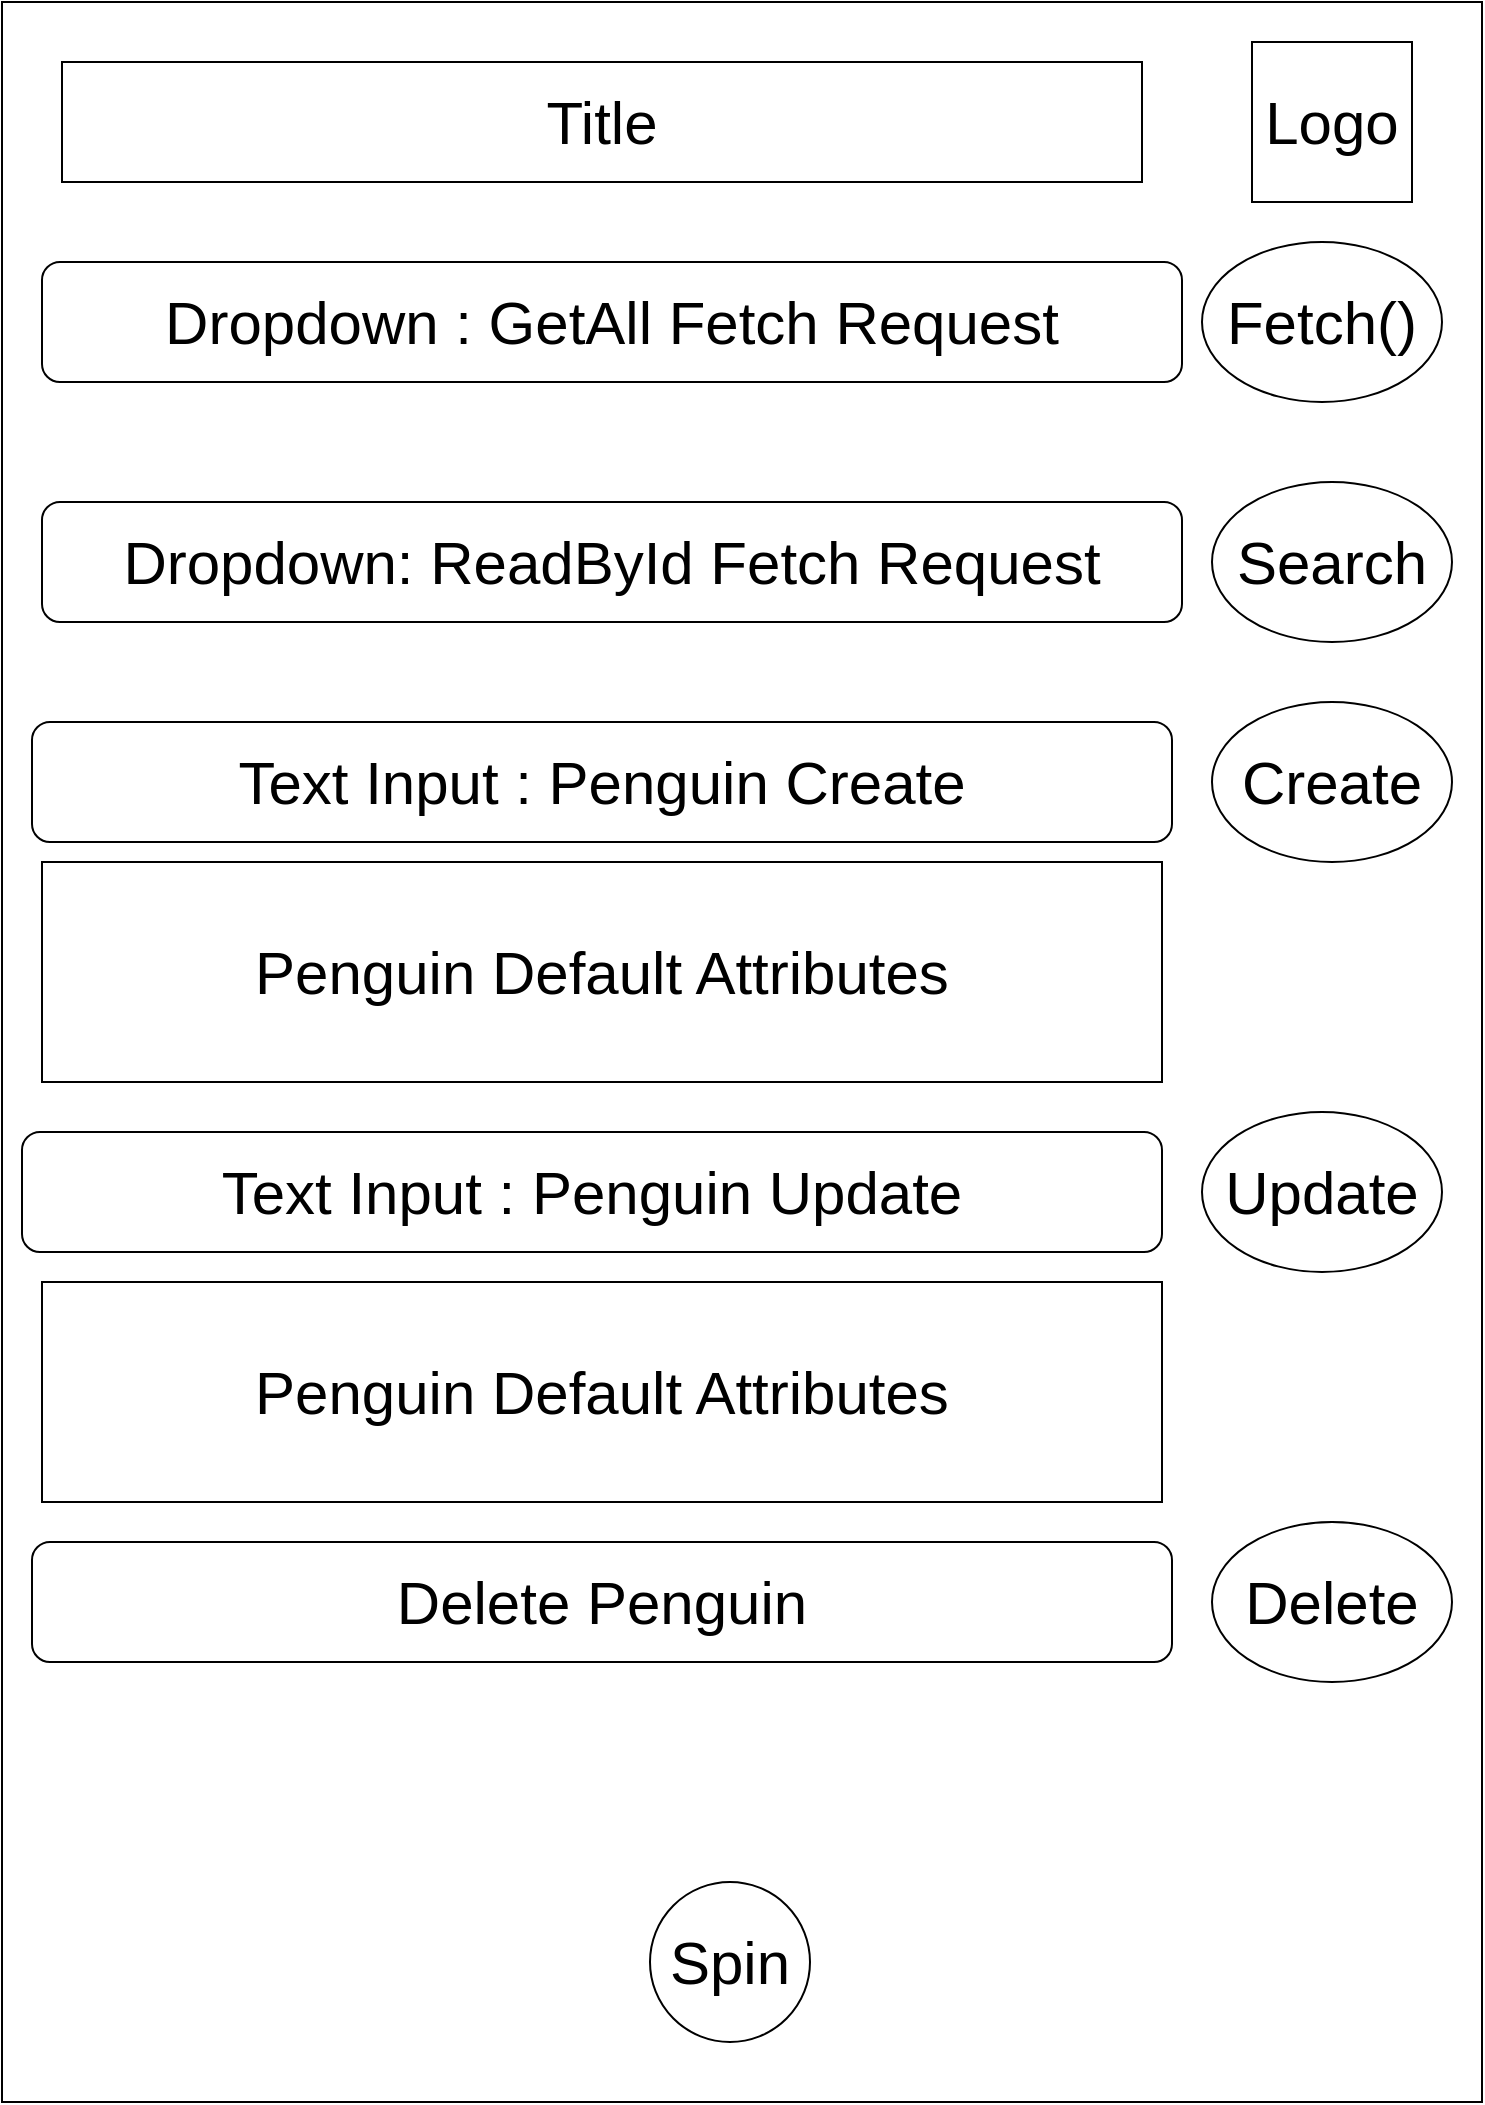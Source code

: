 <mxfile version="15.6.8" type="device"><diagram id="hTpxRzgXKe4Zh-ioq2Yh" name="Page-1"><mxGraphModel dx="1422" dy="794" grid="1" gridSize="10" guides="1" tooltips="1" connect="1" arrows="1" fold="1" page="1" pageScale="1" pageWidth="827" pageHeight="1169" math="0" shadow="0"><root><mxCell id="0"/><mxCell id="1" parent="0"/><mxCell id="44Rbc59Lf1Q6h9K188Mh-1" value="" style="rounded=0;whiteSpace=wrap;html=1;" vertex="1" parent="1"><mxGeometry x="50" y="30" width="740" height="1050" as="geometry"/></mxCell><mxCell id="44Rbc59Lf1Q6h9K188Mh-3" value="&lt;font style=&quot;font-size: 30px&quot;&gt;Title&lt;/font&gt;" style="rounded=0;whiteSpace=wrap;html=1;" vertex="1" parent="1"><mxGeometry x="80" y="60" width="540" height="60" as="geometry"/></mxCell><mxCell id="44Rbc59Lf1Q6h9K188Mh-4" value="Dropdown : GetAll Fetch Request" style="rounded=1;whiteSpace=wrap;html=1;fontSize=30;" vertex="1" parent="1"><mxGeometry x="70" y="160" width="570" height="60" as="geometry"/></mxCell><mxCell id="44Rbc59Lf1Q6h9K188Mh-5" value="Fetch()" style="ellipse;whiteSpace=wrap;html=1;fontSize=30;" vertex="1" parent="1"><mxGeometry x="650" y="150" width="120" height="80" as="geometry"/></mxCell><mxCell id="44Rbc59Lf1Q6h9K188Mh-7" value="Text Input : Penguin Update" style="rounded=1;whiteSpace=wrap;html=1;fontSize=30;" vertex="1" parent="1"><mxGeometry x="60" y="595" width="570" height="60" as="geometry"/></mxCell><mxCell id="44Rbc59Lf1Q6h9K188Mh-8" value="Update" style="ellipse;whiteSpace=wrap;html=1;fontSize=30;" vertex="1" parent="1"><mxGeometry x="650" y="585" width="120" height="80" as="geometry"/></mxCell><mxCell id="44Rbc59Lf1Q6h9K188Mh-9" value="Dropdown: ReadById Fetch Request" style="rounded=1;whiteSpace=wrap;html=1;fontSize=30;" vertex="1" parent="1"><mxGeometry x="70" y="280" width="570" height="60" as="geometry"/></mxCell><mxCell id="44Rbc59Lf1Q6h9K188Mh-10" value="Search" style="ellipse;whiteSpace=wrap;html=1;fontSize=30;" vertex="1" parent="1"><mxGeometry x="655" y="270" width="120" height="80" as="geometry"/></mxCell><mxCell id="44Rbc59Lf1Q6h9K188Mh-11" value="Text Input : Penguin Create" style="rounded=1;whiteSpace=wrap;html=1;fontSize=30;" vertex="1" parent="1"><mxGeometry x="65" y="390" width="570" height="60" as="geometry"/></mxCell><mxCell id="44Rbc59Lf1Q6h9K188Mh-12" value="Create" style="ellipse;whiteSpace=wrap;html=1;fontSize=30;" vertex="1" parent="1"><mxGeometry x="655" y="380" width="120" height="80" as="geometry"/></mxCell><mxCell id="44Rbc59Lf1Q6h9K188Mh-14" value="Delete Penguin" style="rounded=1;whiteSpace=wrap;html=1;fontSize=30;" vertex="1" parent="1"><mxGeometry x="65" y="800" width="570" height="60" as="geometry"/></mxCell><mxCell id="44Rbc59Lf1Q6h9K188Mh-15" value="Delete" style="ellipse;whiteSpace=wrap;html=1;fontSize=30;" vertex="1" parent="1"><mxGeometry x="655" y="790" width="120" height="80" as="geometry"/></mxCell><mxCell id="44Rbc59Lf1Q6h9K188Mh-17" value="Penguin Default Attributes" style="rounded=0;whiteSpace=wrap;html=1;fontSize=30;" vertex="1" parent="1"><mxGeometry x="70" y="460" width="560" height="110" as="geometry"/></mxCell><mxCell id="44Rbc59Lf1Q6h9K188Mh-18" value="Penguin Default Attributes" style="rounded=0;whiteSpace=wrap;html=1;fontSize=30;" vertex="1" parent="1"><mxGeometry x="70" y="670" width="560" height="110" as="geometry"/></mxCell><mxCell id="44Rbc59Lf1Q6h9K188Mh-19" value="Spin" style="ellipse;whiteSpace=wrap;html=1;aspect=fixed;fontSize=30;" vertex="1" parent="1"><mxGeometry x="374" y="970" width="80" height="80" as="geometry"/></mxCell><mxCell id="44Rbc59Lf1Q6h9K188Mh-20" value="Logo" style="whiteSpace=wrap;html=1;aspect=fixed;fontSize=30;" vertex="1" parent="1"><mxGeometry x="675" y="50" width="80" height="80" as="geometry"/></mxCell></root></mxGraphModel></diagram></mxfile>